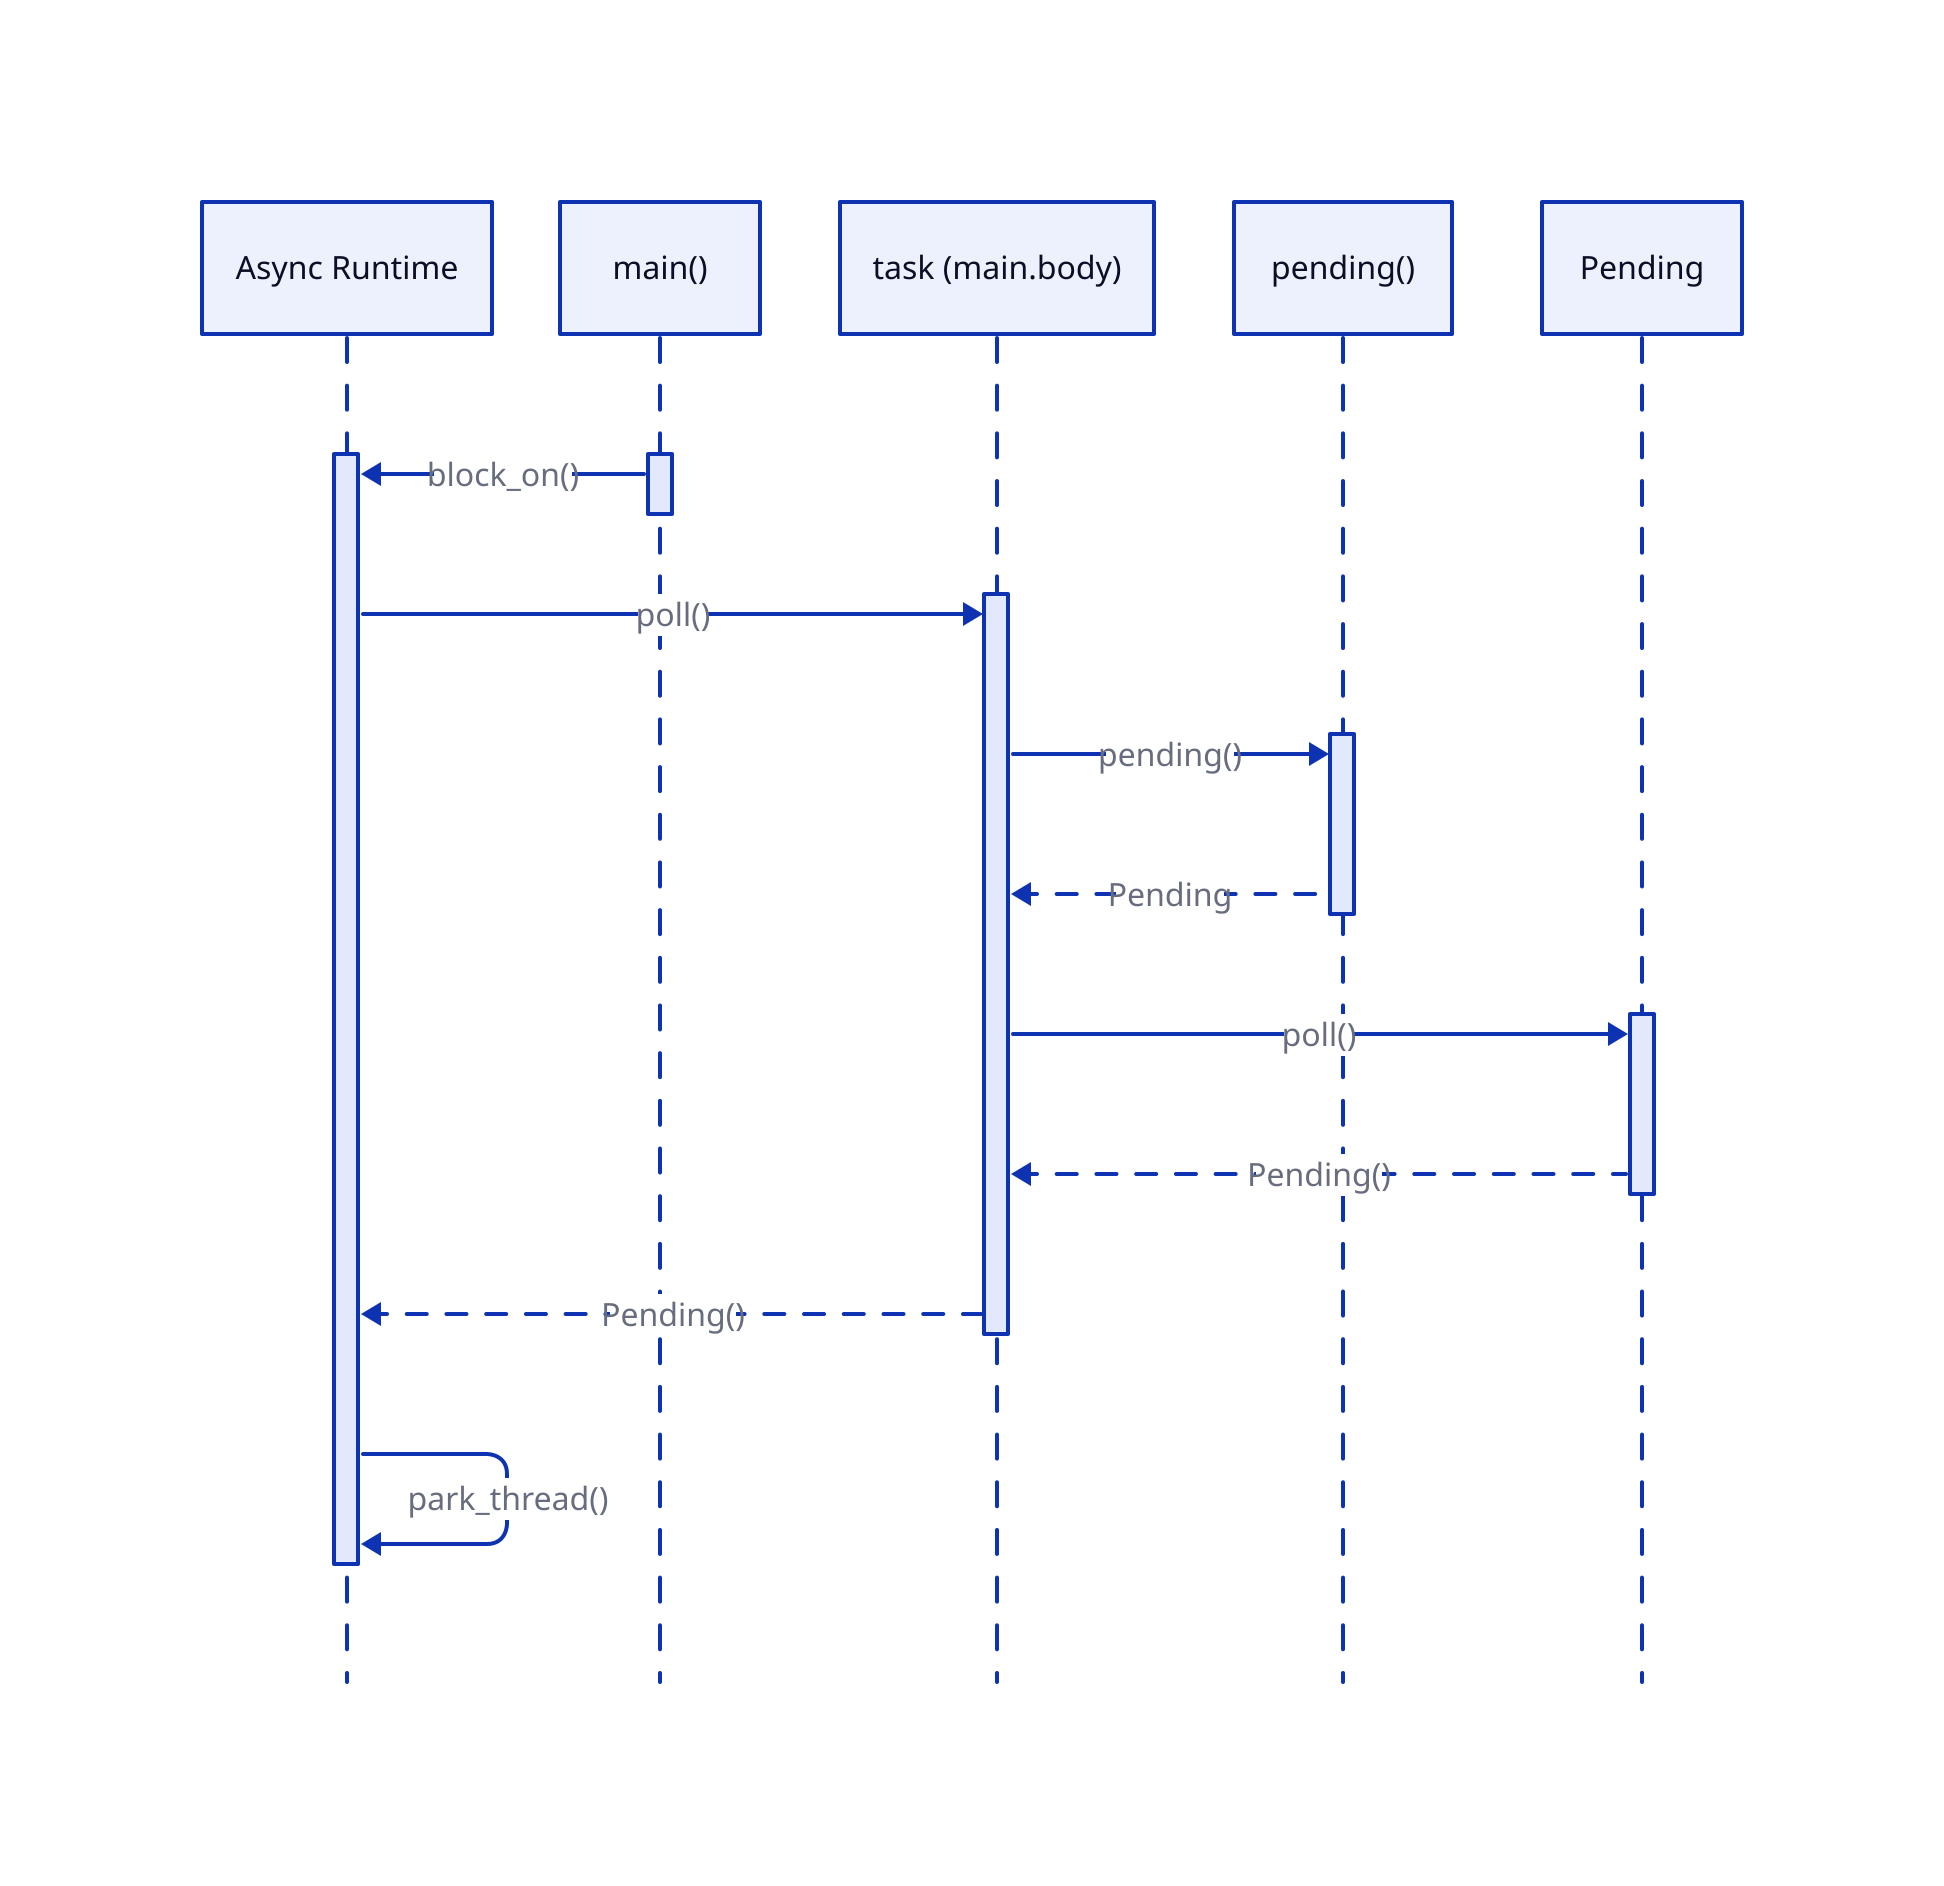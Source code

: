 shape: sequence_diagram

runtime: Async Runtime
main: main()
main_task: task (main.body)
fn_pending: pending()
pending: Pending

main.fn -> runtime.block: block_on()
runtime.block -> main_task.fn: poll()

main_task.fn -> fn_pending.fn: pending()
main_task.fn <- fn_pending.fn: Pending {
  style.stroke-dash: 5
}

main_task.fn -> pending.future: poll()
main_task.fn <- pending.future: Pending() {
  style.stroke-dash: 5
}

runtime.block <- main_task.fn: Pending() {
  style.stroke-dash: 5
}
runtime.block -> runtime.block: park_thread()
